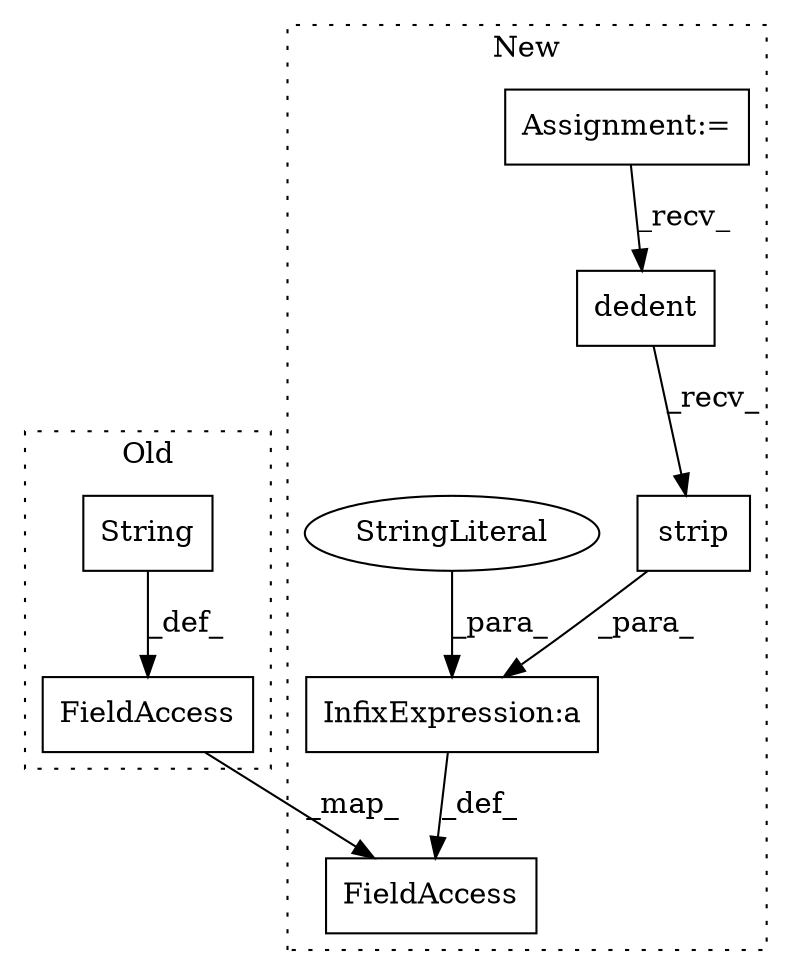 digraph G {
subgraph cluster0 {
1 [label="String" a="32" s="3487,3500" l="7,1" shape="box"];
4 [label="FieldAccess" a="22" s="3469" l="17" shape="box"];
label = "Old";
style="dotted";
}
subgraph cluster1 {
2 [label="strip" a="32" s="3538" l="7" shape="box"];
3 [label="Assignment:=" a="7" s="3457" l="8" shape="box"];
5 [label="FieldAccess" a="22" s="3488" l="17" shape="box"];
6 [label="dedent" a="32" s="3525,3536" l="7,1" shape="box"];
7 [label="InfixExpression:a" a="27" s="3513" l="3" shape="box"];
8 [label="StringLiteral" a="45" s="3507" l="6" shape="ellipse"];
label = "New";
style="dotted";
}
1 -> 4 [label="_def_"];
2 -> 7 [label="_para_"];
3 -> 6 [label="_recv_"];
4 -> 5 [label="_map_"];
6 -> 2 [label="_recv_"];
7 -> 5 [label="_def_"];
8 -> 7 [label="_para_"];
}